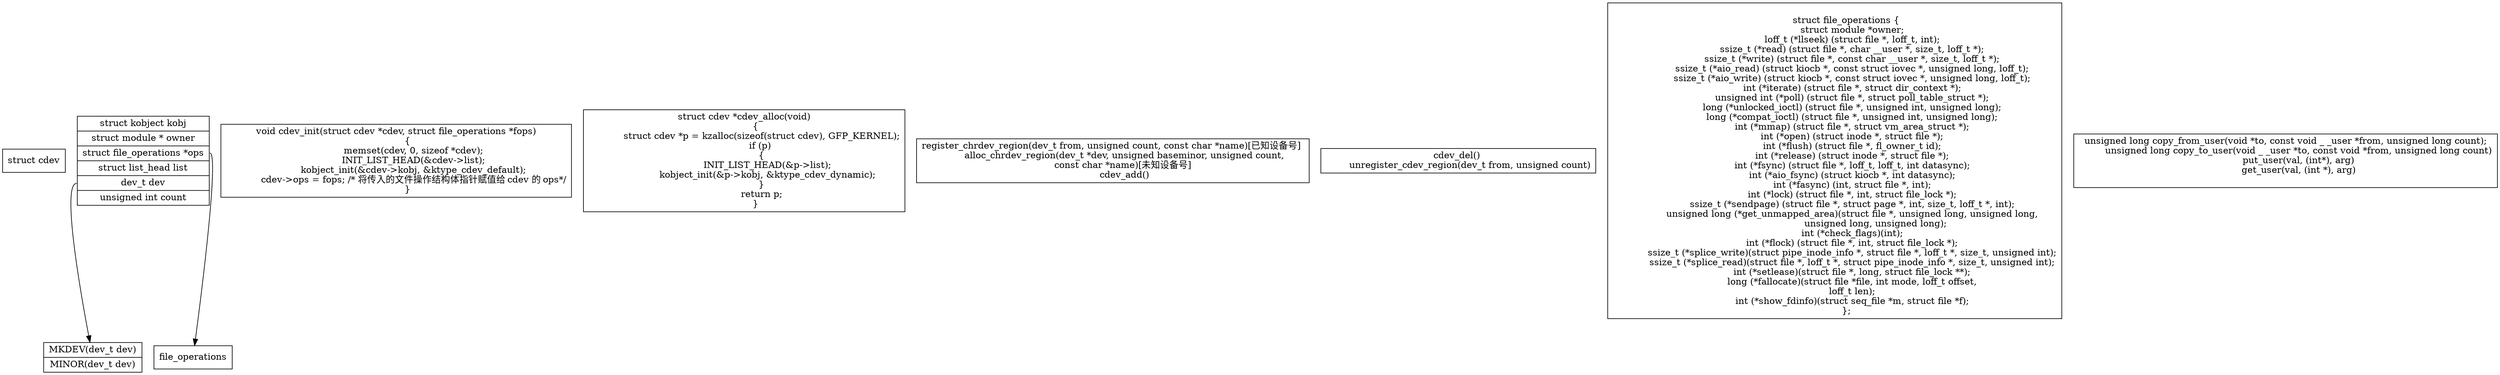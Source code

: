 digraph struct{
    node[shape=record]
    
    subgraph cdev{
        "struct cdev"
        a  [label = "{<f0> struct kobject kobj\n|<f1> struct module * owner\n|<f2> struct file_operations *ops\n|<f3> struct list_head list\n|<f4> dev_t dev\n|<f5> unsigned int count\n}"];
        b  [label = "{<f0> MKDEV(dev_t dev)\n|<f1> MINOR(dev_t dev)\n}"]
    }

    a:f4 -> b 
    a:f2 -> file_operations

    subgraph cdev_init{
        "void cdev_init(struct cdev *cdev, struct file_operations *fops)
        {
            memset(cdev, 0, sizeof *cdev);
            INIT_LIST_HEAD(&cdev->list);
            kobject_init(&cdev->kobj, &ktype_cdev_default);
            cdev->ops = fops; /* 将传入的文件操作结构体指针赋值给 cdev 的 ops*/
        }"
    }

    subgraph cdev_alloc{
        "struct cdev *cdev_alloc(void)
        {
            struct cdev *p = kzalloc(sizeof(struct cdev), GFP_KERNEL);
            if (p) 
            {
                INIT_LIST_HEAD(&p->list);
                kobject_init(&p->kobj, &ktype_cdev_dynamic);
            }
            return p;
        }"
    }

    subgraph cdev_register{
        "register_chrdev_region(dev_t from, unsigned count, const char *name)[已知设备号] 
        alloc_chrdev_region(dev_t *dev, unsigned baseminor, unsigned count,
        const char *name)[未知设备号] 
        cdev_add()"
        "cdev_del() 
        unregister_cdev_region(dev_t from, unsigned count)"
    }

    subgraph file_operations
    {
        "
        struct file_operations {
            struct module *owner;
            loff_t (*llseek) (struct file *, loff_t, int);
            ssize_t (*read) (struct file *, char __user *, size_t, loff_t *);
            ssize_t (*write) (struct file *, const char __user *, size_t, loff_t *);
            ssize_t (*aio_read) (struct kiocb *, const struct iovec *, unsigned long, loff_t);
            ssize_t (*aio_write) (struct kiocb *, const struct iovec *, unsigned long, loff_t);
            int (*iterate) (struct file *, struct dir_context *);
            unsigned int (*poll) (struct file *, struct poll_table_struct *);
            long (*unlocked_ioctl) (struct file *, unsigned int, unsigned long);
            long (*compat_ioctl) (struct file *, unsigned int, unsigned long);
            int (*mmap) (struct file *, struct vm_area_struct *);
            int (*open) (struct inode *, struct file *);
            int (*flush) (struct file *, fl_owner_t id);
            int (*release) (struct inode *, struct file *);
            int (*fsync) (struct file *, loff_t, loff_t, int datasync);
            int (*aio_fsync) (struct kiocb *, int datasync);
            int (*fasync) (int, struct file *, int);
            int (*lock) (struct file *, int, struct file_lock *);
            ssize_t (*sendpage) (struct file *, struct page *, int, size_t, loff_t *, int);
            unsigned long (*get_unmapped_area)(struct file *, unsigned long, unsigned long,
                            unsigned long, unsigned long);
            int (*check_flags)(int);
            int (*flock) (struct file *, int, struct file_lock *);
            ssize_t (*splice_write)(struct pipe_inode_info *, struct file *, loff_t *, size_t, unsigned int);
            ssize_t (*splice_read)(struct file *, loff_t *, struct pipe_inode_info *, size_t, unsigned int);
            int (*setlease)(struct file *, long, struct file_lock **);
            long (*fallocate)(struct file *file, int mode, loff_t offset,
            loff_t len);
            int (*show_fdinfo)(struct seq_file *m, struct file *f);
        };"
    }

    subgraph cpoy{
        "unsigned long copy_from_user(void *to, const void _ _user *from, unsigned long count);
         unsigned long copy_to_user(void _ _user *to, const void *from, unsigned long count)
         put_user(val, (int*), arg)
         get_user(val, (int *), arg)
         "

    }



}